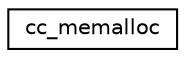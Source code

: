 digraph "Graphical Class Hierarchy"
{
 // LATEX_PDF_SIZE
  edge [fontname="Helvetica",fontsize="10",labelfontname="Helvetica",labelfontsize="10"];
  node [fontname="Helvetica",fontsize="10",shape=record];
  rankdir="LR";
  Node0 [label="cc_memalloc",height=0.2,width=0.4,color="black", fillcolor="white", style="filled",URL="$structcc__memalloc.html",tooltip=" "];
}
